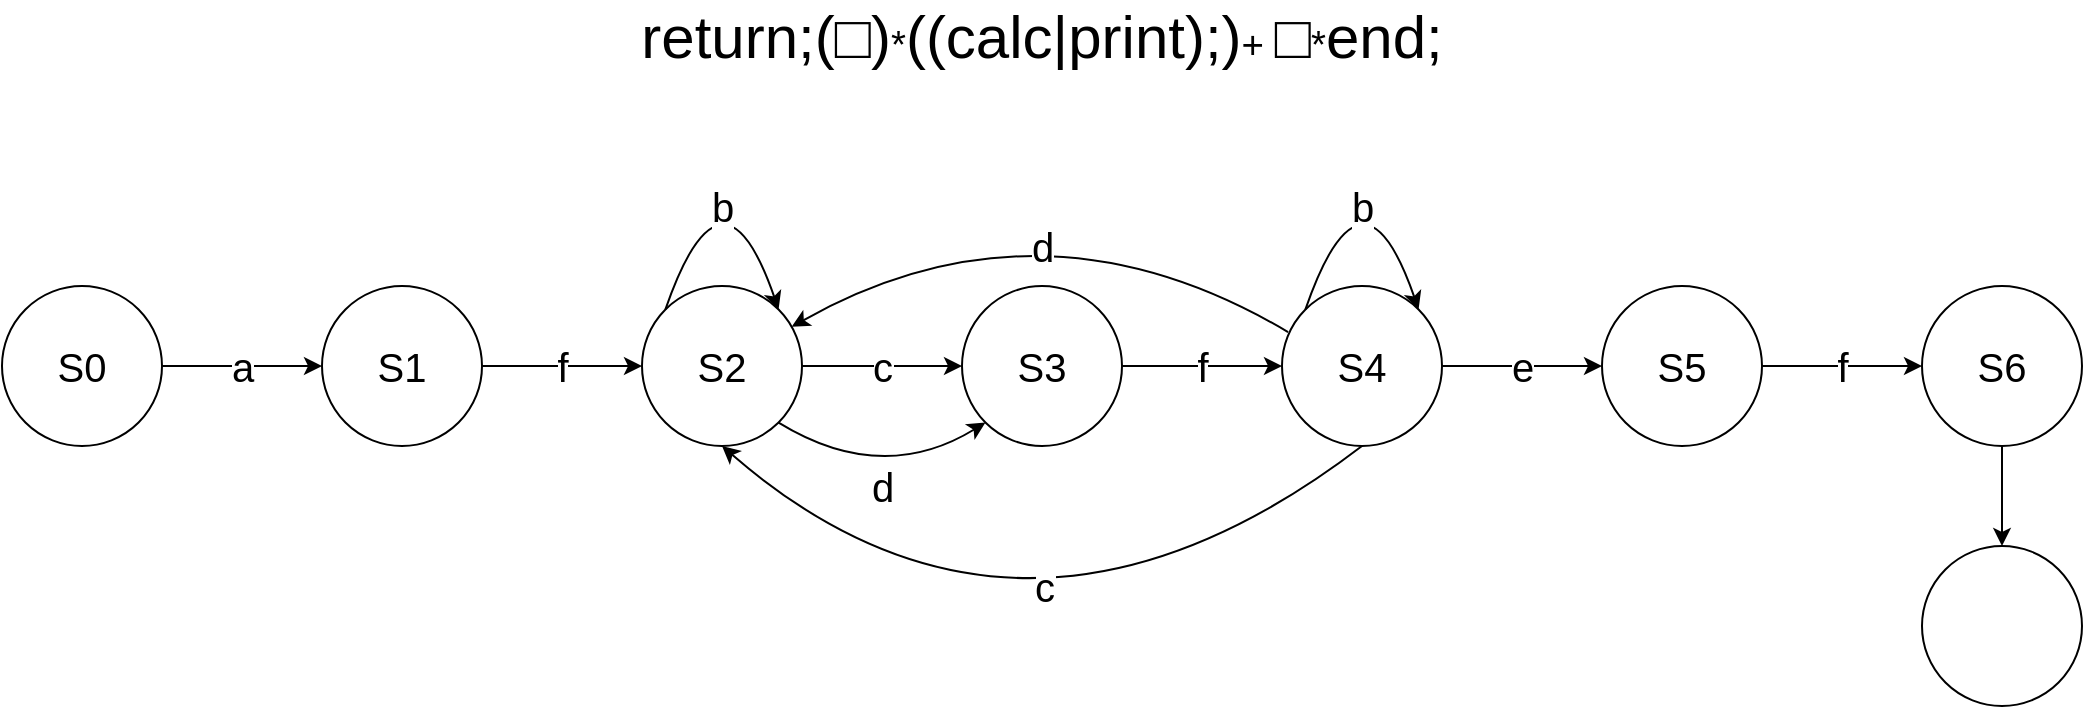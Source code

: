<mxfile version="18.0.6" type="device"><diagram id="vA6uPwTYCxcB0Z1l-MmD" name="Page-1"><mxGraphModel dx="1422" dy="857" grid="1" gridSize="10" guides="1" tooltips="1" connect="1" arrows="1" fold="1" page="1" pageScale="1" pageWidth="850" pageHeight="1100" math="0" shadow="0"><root><mxCell id="0"/><mxCell id="1" parent="0"/><mxCell id="32Y2Ax5vc_U5Szee4OIu-3" value="a" style="edgeStyle=orthogonalEdgeStyle;rounded=0;orthogonalLoop=1;jettySize=auto;html=1;fontSize=20;" edge="1" parent="1" source="32Y2Ax5vc_U5Szee4OIu-1" target="32Y2Ax5vc_U5Szee4OIu-2"><mxGeometry relative="1" as="geometry"/></mxCell><mxCell id="32Y2Ax5vc_U5Szee4OIu-1" value="&lt;font style=&quot;font-size: 20px;&quot;&gt;S0&lt;/font&gt;" style="ellipse;whiteSpace=wrap;html=1;aspect=fixed;" vertex="1" parent="1"><mxGeometry x="40" y="310" width="80" height="80" as="geometry"/></mxCell><mxCell id="32Y2Ax5vc_U5Szee4OIu-5" value="f" style="edgeStyle=orthogonalEdgeStyle;rounded=0;orthogonalLoop=1;jettySize=auto;html=1;fontSize=20;" edge="1" parent="1" source="32Y2Ax5vc_U5Szee4OIu-2" target="32Y2Ax5vc_U5Szee4OIu-4"><mxGeometry relative="1" as="geometry"/></mxCell><mxCell id="32Y2Ax5vc_U5Szee4OIu-2" value="S1" style="ellipse;whiteSpace=wrap;html=1;aspect=fixed;fontSize=20;" vertex="1" parent="1"><mxGeometry x="200" y="310" width="80" height="80" as="geometry"/></mxCell><mxCell id="32Y2Ax5vc_U5Szee4OIu-7" value="c" style="edgeStyle=orthogonalEdgeStyle;rounded=0;orthogonalLoop=1;jettySize=auto;html=1;fontSize=20;" edge="1" parent="1" source="32Y2Ax5vc_U5Szee4OIu-4" target="32Y2Ax5vc_U5Szee4OIu-6"><mxGeometry relative="1" as="geometry"/></mxCell><mxCell id="32Y2Ax5vc_U5Szee4OIu-4" value="S2" style="ellipse;whiteSpace=wrap;html=1;aspect=fixed;fontSize=20;" vertex="1" parent="1"><mxGeometry x="360" y="310" width="80" height="80" as="geometry"/></mxCell><mxCell id="32Y2Ax5vc_U5Szee4OIu-9" value="f" style="edgeStyle=orthogonalEdgeStyle;rounded=0;orthogonalLoop=1;jettySize=auto;html=1;fontSize=20;" edge="1" parent="1" source="32Y2Ax5vc_U5Szee4OIu-6" target="32Y2Ax5vc_U5Szee4OIu-8"><mxGeometry relative="1" as="geometry"/></mxCell><mxCell id="32Y2Ax5vc_U5Szee4OIu-6" value="S3" style="ellipse;whiteSpace=wrap;html=1;aspect=fixed;fontSize=20;" vertex="1" parent="1"><mxGeometry x="520" y="310" width="80" height="80" as="geometry"/></mxCell><mxCell id="32Y2Ax5vc_U5Szee4OIu-11" value="e" style="edgeStyle=orthogonalEdgeStyle;rounded=0;orthogonalLoop=1;jettySize=auto;html=1;fontSize=20;" edge="1" parent="1" source="32Y2Ax5vc_U5Szee4OIu-8" target="32Y2Ax5vc_U5Szee4OIu-10"><mxGeometry relative="1" as="geometry"/></mxCell><mxCell id="32Y2Ax5vc_U5Szee4OIu-8" value="S4" style="ellipse;whiteSpace=wrap;html=1;aspect=fixed;fontSize=20;" vertex="1" parent="1"><mxGeometry x="680" y="310" width="80" height="80" as="geometry"/></mxCell><mxCell id="32Y2Ax5vc_U5Szee4OIu-13" value="f" style="edgeStyle=orthogonalEdgeStyle;rounded=0;orthogonalLoop=1;jettySize=auto;html=1;fontSize=20;" edge="1" parent="1" source="32Y2Ax5vc_U5Szee4OIu-10" target="32Y2Ax5vc_U5Szee4OIu-12"><mxGeometry relative="1" as="geometry"/></mxCell><mxCell id="32Y2Ax5vc_U5Szee4OIu-10" value="S5" style="ellipse;whiteSpace=wrap;html=1;aspect=fixed;fontSize=20;" vertex="1" parent="1"><mxGeometry x="840" y="310" width="80" height="80" as="geometry"/></mxCell><mxCell id="32Y2Ax5vc_U5Szee4OIu-15" value="" style="edgeStyle=orthogonalEdgeStyle;rounded=0;orthogonalLoop=1;jettySize=auto;html=1;fontSize=20;" edge="1" parent="1" source="32Y2Ax5vc_U5Szee4OIu-12" target="32Y2Ax5vc_U5Szee4OIu-14"><mxGeometry relative="1" as="geometry"/></mxCell><mxCell id="32Y2Ax5vc_U5Szee4OIu-12" value="S6" style="ellipse;whiteSpace=wrap;html=1;aspect=fixed;fontSize=20;" vertex="1" parent="1"><mxGeometry x="1000" y="310" width="80" height="80" as="geometry"/></mxCell><mxCell id="32Y2Ax5vc_U5Szee4OIu-14" value="" style="ellipse;whiteSpace=wrap;html=1;aspect=fixed;fontSize=20;" vertex="1" parent="1"><mxGeometry x="1000" y="440" width="80" height="80" as="geometry"/></mxCell><mxCell id="32Y2Ax5vc_U5Szee4OIu-17" value="d" style="endArrow=classic;html=1;fontSize=20;entryX=0;entryY=1;entryDx=0;entryDy=0;exitX=1;exitY=1;exitDx=0;exitDy=0;curved=1;" edge="1" parent="1" source="32Y2Ax5vc_U5Szee4OIu-4" target="32Y2Ax5vc_U5Szee4OIu-6"><mxGeometry width="50" height="50" relative="1" as="geometry"><mxPoint x="510" y="460" as="sourcePoint"/><mxPoint x="560" y="410" as="targetPoint"/><Array as="points"><mxPoint x="480" y="410"/></Array></mxGeometry></mxCell><mxCell id="32Y2Ax5vc_U5Szee4OIu-18" value="b" style="endArrow=classic;html=1;fontSize=20;curved=1;entryX=1;entryY=0;entryDx=0;entryDy=0;exitX=0;exitY=0;exitDx=0;exitDy=0;" edge="1" parent="1" source="32Y2Ax5vc_U5Szee4OIu-4" target="32Y2Ax5vc_U5Szee4OIu-4"><mxGeometry x="0.328" y="-10" width="50" height="50" relative="1" as="geometry"><mxPoint x="375" y="320" as="sourcePoint"/><mxPoint x="425" y="270" as="targetPoint"/><Array as="points"><mxPoint x="400" y="240"/></Array><mxPoint as="offset"/></mxGeometry></mxCell><mxCell id="32Y2Ax5vc_U5Szee4OIu-19" value="b" style="endArrow=classic;html=1;fontSize=20;curved=1;entryX=1;entryY=0;entryDx=0;entryDy=0;exitX=0;exitY=0;exitDx=0;exitDy=0;" edge="1" parent="1"><mxGeometry x="0.328" y="-10" width="50" height="50" relative="1" as="geometry"><mxPoint x="691.716" y="321.716" as="sourcePoint"/><mxPoint x="748.284" y="321.716" as="targetPoint"/><Array as="points"><mxPoint x="720" y="240"/></Array><mxPoint as="offset"/></mxGeometry></mxCell><mxCell id="32Y2Ax5vc_U5Szee4OIu-20" value="c" style="endArrow=classic;html=1;fontSize=20;curved=1;entryX=0.5;entryY=1;entryDx=0;entryDy=0;exitX=0.5;exitY=1;exitDx=0;exitDy=0;" edge="1" parent="1" source="32Y2Ax5vc_U5Szee4OIu-8" target="32Y2Ax5vc_U5Szee4OIu-4"><mxGeometry x="-0.178" y="-42" width="50" height="50" relative="1" as="geometry"><mxPoint x="510" y="460" as="sourcePoint"/><mxPoint x="560" y="410" as="targetPoint"/><Array as="points"><mxPoint x="550" y="520"/></Array><mxPoint x="1" as="offset"/></mxGeometry></mxCell><mxCell id="32Y2Ax5vc_U5Szee4OIu-22" value="d" style="endArrow=classic;html=1;fontSize=20;curved=1;exitX=0.038;exitY=0.288;exitDx=0;exitDy=0;exitPerimeter=0;" edge="1" parent="1" source="32Y2Ax5vc_U5Szee4OIu-8" target="32Y2Ax5vc_U5Szee4OIu-4"><mxGeometry x="-0.108" y="26" width="50" height="50" relative="1" as="geometry"><mxPoint x="630" y="310" as="sourcePoint"/><mxPoint x="680" y="260" as="targetPoint"/><Array as="points"><mxPoint x="560" y="260"/></Array><mxPoint as="offset"/></mxGeometry></mxCell><mxCell id="32Y2Ax5vc_U5Szee4OIu-23" value="&lt;span id=&quot;page3R_mcid31&quot; class=&quot;markedContent&quot;&gt;&lt;span dir=&quot;ltr&quot; role=&quot;presentation&quot; style=&quot;left: 266.233px; top: 653.525px; font-size: 30px; font-family: sans-serif; transform: scaleX(0.942);&quot;&gt;return;(□&lt;/span&gt;&lt;span dir=&quot;ltr&quot; role=&quot;presentation&quot; style=&quot;left: 374.483px; top: 653.525px; font-size: 30px; font-family: sans-serif;&quot;&gt;)&lt;/span&gt;&lt;span dir=&quot;ltr&quot; role=&quot;presentation&quot; style=&quot;left: 384.483px; top: 650.918px; font-size: 19.2px; font-family: sans-serif;&quot;&gt;*&lt;/span&gt;&lt;span dir=&quot;ltr&quot; role=&quot;presentation&quot; style=&quot;left: 394.083px; top: 653.525px; font-size: 30px; font-family: sans-serif; transform: scaleX(0.92);&quot;&gt;((calc|pr&lt;/span&gt;&lt;span dir=&quot;ltr&quot; role=&quot;presentation&quot; style=&quot;left: 493.317px; top: 653.525px; font-size: 30px; font-family: sans-serif;&quot;&gt;i&lt;/span&gt;&lt;span dir=&quot;ltr&quot; role=&quot;presentation&quot; style=&quot;left: 501.717px; top: 653.525px; font-size: 30px; font-family: sans-serif; transform: scaleX(0.962);&quot;&gt;nt);&lt;/span&gt;&lt;span dir=&quot;ltr&quot; role=&quot;presentation&quot; style=&quot;left: 543.517px; top: 653.525px; font-size: 30px; font-family: sans-serif;&quot;&gt;)&lt;/span&gt;&lt;span dir=&quot;ltr&quot; role=&quot;presentation&quot; style=&quot;left: 553.517px; top: 650.918px; font-size: 19.2px; font-family: sans-serif;&quot;&gt;+&lt;/span&gt;&lt;span dir=&quot;ltr&quot; role=&quot;presentation&quot; style=&quot;left: 564.345px; top: 650.918px; font-size: 19.2px; font-family: sans-serif;&quot;&gt; &lt;/span&gt;&lt;span dir=&quot;ltr&quot; role=&quot;presentation&quot; style=&quot;left: 569.117px; top: 653.525px; font-size: 30px; font-family: sans-serif;&quot;&gt;□&lt;/span&gt;&lt;span dir=&quot;ltr&quot; role=&quot;presentation&quot; style=&quot;left: 587.117px; top: 650.918px; font-size: 19.2px; font-family: sans-serif;&quot;&gt;*&lt;/span&gt;&lt;span dir=&quot;ltr&quot; role=&quot;presentation&quot; style=&quot;left: 596.717px; top: 653.525px; font-size: 30px; font-family: sans-serif; transform: scaleX(0.885);&quot;&gt;end;&lt;/span&gt;&lt;/span&gt;" style="text;html=1;strokeColor=none;fillColor=none;align=center;verticalAlign=middle;whiteSpace=wrap;rounded=0;fontSize=20;" vertex="1" parent="1"><mxGeometry x="335" y="170" width="450" height="30" as="geometry"/></mxCell></root></mxGraphModel></diagram></mxfile>